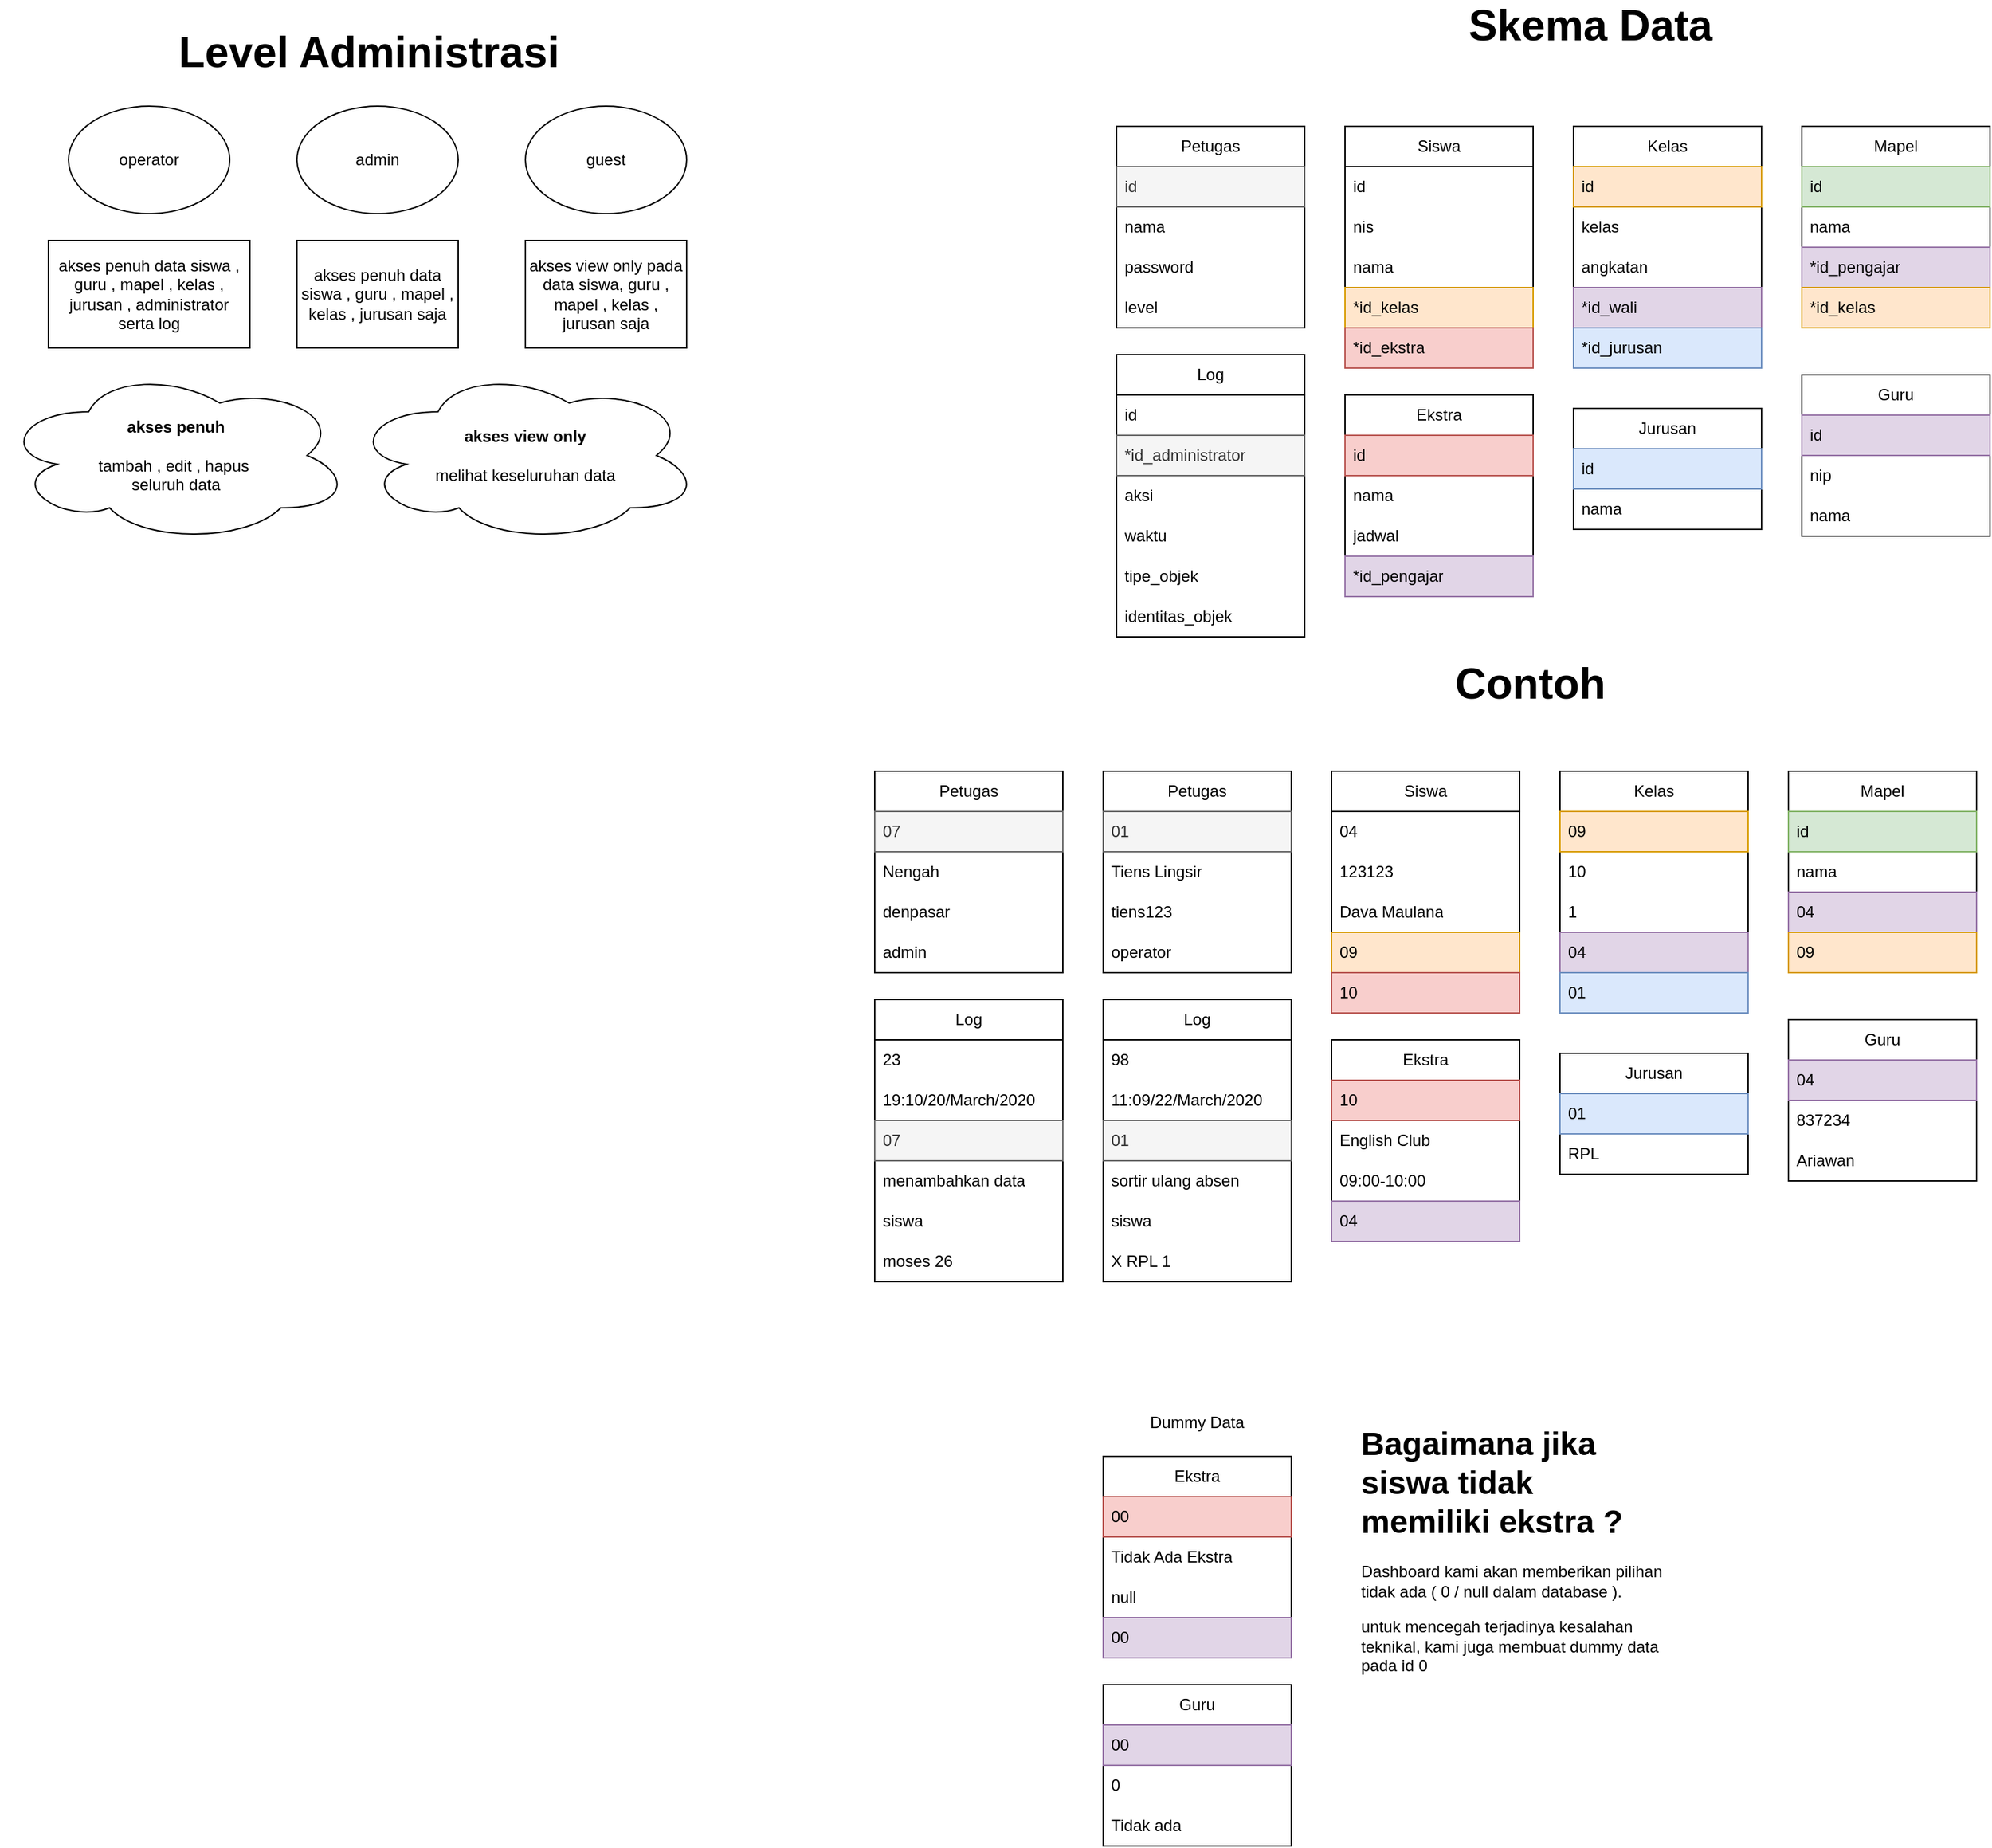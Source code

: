 <mxfile>
    <diagram id="wuUynrhXMGfQqU2JBYBd" name="Page-1">
        <mxGraphModel dx="1525" dy="463" grid="1" gridSize="10" guides="1" tooltips="1" connect="1" arrows="1" fold="1" page="1" pageScale="1" pageWidth="850" pageHeight="1100" math="0" shadow="0">
            <root>
                <mxCell id="0"/>
                <mxCell id="1" parent="0"/>
                <mxCell id="2" value="Siswa" style="swimlane;fontStyle=0;childLayout=stackLayout;horizontal=1;startSize=30;horizontalStack=0;resizeParent=1;resizeParentMax=0;resizeLast=0;collapsible=1;marginBottom=0;whiteSpace=wrap;html=1;" parent="1" vertex="1">
                    <mxGeometry x="300" y="150" width="140" height="180" as="geometry">
                        <mxRectangle x="280" y="180" width="70" height="30" as="alternateBounds"/>
                    </mxGeometry>
                </mxCell>
                <mxCell id="3" value="id" style="text;strokeColor=none;fillColor=none;align=left;verticalAlign=middle;spacingLeft=4;spacingRight=4;overflow=hidden;points=[[0,0.5],[1,0.5]];portConstraint=eastwest;rotatable=0;whiteSpace=wrap;html=1;" parent="2" vertex="1">
                    <mxGeometry y="30" width="140" height="30" as="geometry"/>
                </mxCell>
                <mxCell id="28" value="nis" style="text;strokeColor=none;fillColor=none;align=left;verticalAlign=middle;spacingLeft=4;spacingRight=4;overflow=hidden;points=[[0,0.5],[1,0.5]];portConstraint=eastwest;rotatable=0;whiteSpace=wrap;html=1;" parent="2" vertex="1">
                    <mxGeometry y="60" width="140" height="30" as="geometry"/>
                </mxCell>
                <mxCell id="4" value="nama" style="text;strokeColor=none;fillColor=none;align=left;verticalAlign=middle;spacingLeft=4;spacingRight=4;overflow=hidden;points=[[0,0.5],[1,0.5]];portConstraint=eastwest;rotatable=0;whiteSpace=wrap;html=1;" parent="2" vertex="1">
                    <mxGeometry y="90" width="140" height="30" as="geometry"/>
                </mxCell>
                <mxCell id="7" value="*id_kelas" style="text;strokeColor=#d79b00;fillColor=#ffe6cc;align=left;verticalAlign=middle;spacingLeft=4;spacingRight=4;overflow=hidden;points=[[0,0.5],[1,0.5]];portConstraint=eastwest;rotatable=0;whiteSpace=wrap;html=1;" parent="2" vertex="1">
                    <mxGeometry y="120" width="140" height="30" as="geometry"/>
                </mxCell>
                <mxCell id="112" value="*id_ekstra" style="text;strokeColor=#b85450;fillColor=#f8cecc;align=left;verticalAlign=middle;spacingLeft=4;spacingRight=4;overflow=hidden;points=[[0,0.5],[1,0.5]];portConstraint=eastwest;rotatable=0;whiteSpace=wrap;html=1;" parent="2" vertex="1">
                    <mxGeometry y="150" width="140" height="30" as="geometry"/>
                </mxCell>
                <mxCell id="10" value="Guru" style="swimlane;fontStyle=0;childLayout=stackLayout;horizontal=1;startSize=30;horizontalStack=0;resizeParent=1;resizeParentMax=0;resizeLast=0;collapsible=1;marginBottom=0;whiteSpace=wrap;html=1;" parent="1" vertex="1">
                    <mxGeometry x="640" y="335" width="140" height="120" as="geometry">
                        <mxRectangle x="280" y="180" width="70" height="30" as="alternateBounds"/>
                    </mxGeometry>
                </mxCell>
                <mxCell id="11" value="id" style="text;align=left;verticalAlign=middle;spacingLeft=4;spacingRight=4;overflow=hidden;points=[[0,0.5],[1,0.5]];portConstraint=eastwest;rotatable=0;whiteSpace=wrap;html=1;fillColor=#e1d5e7;strokeColor=#9673a6;" parent="10" vertex="1">
                    <mxGeometry y="30" width="140" height="30" as="geometry"/>
                </mxCell>
                <mxCell id="29" value="nip" style="text;strokeColor=none;fillColor=none;align=left;verticalAlign=middle;spacingLeft=4;spacingRight=4;overflow=hidden;points=[[0,0.5],[1,0.5]];portConstraint=eastwest;rotatable=0;whiteSpace=wrap;html=1;" parent="10" vertex="1">
                    <mxGeometry y="60" width="140" height="30" as="geometry"/>
                </mxCell>
                <mxCell id="12" value="nama" style="text;strokeColor=none;fillColor=none;align=left;verticalAlign=middle;spacingLeft=4;spacingRight=4;overflow=hidden;points=[[0,0.5],[1,0.5]];portConstraint=eastwest;rotatable=0;whiteSpace=wrap;html=1;" parent="10" vertex="1">
                    <mxGeometry y="90" width="140" height="30" as="geometry"/>
                </mxCell>
                <mxCell id="16" value="Jurusan" style="swimlane;fontStyle=0;childLayout=stackLayout;horizontal=1;startSize=30;horizontalStack=0;resizeParent=1;resizeParentMax=0;resizeLast=0;collapsible=1;marginBottom=0;whiteSpace=wrap;html=1;" parent="1" vertex="1">
                    <mxGeometry x="470" y="360" width="140" height="90" as="geometry">
                        <mxRectangle x="280" y="180" width="70" height="30" as="alternateBounds"/>
                    </mxGeometry>
                </mxCell>
                <mxCell id="17" value="id" style="text;strokeColor=#6c8ebf;fillColor=#dae8fc;align=left;verticalAlign=middle;spacingLeft=4;spacingRight=4;overflow=hidden;points=[[0,0.5],[1,0.5]];portConstraint=eastwest;rotatable=0;whiteSpace=wrap;html=1;" parent="16" vertex="1">
                    <mxGeometry y="30" width="140" height="30" as="geometry"/>
                </mxCell>
                <mxCell id="18" value="nama" style="text;strokeColor=none;fillColor=none;align=left;verticalAlign=middle;spacingLeft=4;spacingRight=4;overflow=hidden;points=[[0,0.5],[1,0.5]];portConstraint=eastwest;rotatable=0;whiteSpace=wrap;html=1;" parent="16" vertex="1">
                    <mxGeometry y="60" width="140" height="30" as="geometry"/>
                </mxCell>
                <mxCell id="22" value="Mapel" style="swimlane;fontStyle=0;childLayout=stackLayout;horizontal=1;startSize=30;horizontalStack=0;resizeParent=1;resizeParentMax=0;resizeLast=0;collapsible=1;marginBottom=0;whiteSpace=wrap;html=1;" parent="1" vertex="1">
                    <mxGeometry x="640" y="150" width="140" height="150" as="geometry">
                        <mxRectangle x="280" y="180" width="70" height="30" as="alternateBounds"/>
                    </mxGeometry>
                </mxCell>
                <mxCell id="23" value="id" style="text;strokeColor=#82b366;fillColor=#d5e8d4;align=left;verticalAlign=middle;spacingLeft=4;spacingRight=4;overflow=hidden;points=[[0,0.5],[1,0.5]];portConstraint=eastwest;rotatable=0;whiteSpace=wrap;html=1;" parent="22" vertex="1">
                    <mxGeometry y="30" width="140" height="30" as="geometry"/>
                </mxCell>
                <mxCell id="24" value="nama" style="text;strokeColor=none;fillColor=none;align=left;verticalAlign=middle;spacingLeft=4;spacingRight=4;overflow=hidden;points=[[0,0.5],[1,0.5]];portConstraint=eastwest;rotatable=0;whiteSpace=wrap;html=1;" parent="22" vertex="1">
                    <mxGeometry y="60" width="140" height="30" as="geometry"/>
                </mxCell>
                <mxCell id="105" value="*id_pengajar" style="text;strokeColor=#9673a6;fillColor=#e1d5e7;align=left;verticalAlign=middle;spacingLeft=4;spacingRight=4;overflow=hidden;points=[[0,0.5],[1,0.5]];portConstraint=eastwest;rotatable=0;whiteSpace=wrap;html=1;" parent="22" vertex="1">
                    <mxGeometry y="90" width="140" height="30" as="geometry"/>
                </mxCell>
                <mxCell id="103" value="*id_kelas" style="text;strokeColor=#d79b00;fillColor=#ffe6cc;align=left;verticalAlign=middle;spacingLeft=4;spacingRight=4;overflow=hidden;points=[[0,0.5],[1,0.5]];portConstraint=eastwest;rotatable=0;whiteSpace=wrap;html=1;" parent="22" vertex="1">
                    <mxGeometry y="120" width="140" height="30" as="geometry"/>
                </mxCell>
                <mxCell id="48" value="Kelas" style="swimlane;fontStyle=0;childLayout=stackLayout;horizontal=1;startSize=30;horizontalStack=0;resizeParent=1;resizeParentMax=0;resizeLast=0;collapsible=1;marginBottom=0;whiteSpace=wrap;html=1;" parent="1" vertex="1">
                    <mxGeometry x="470" y="150" width="140" height="180" as="geometry">
                        <mxRectangle x="280" y="180" width="70" height="30" as="alternateBounds"/>
                    </mxGeometry>
                </mxCell>
                <mxCell id="49" value="id" style="text;strokeColor=#d79b00;fillColor=#ffe6cc;align=left;verticalAlign=middle;spacingLeft=4;spacingRight=4;overflow=hidden;points=[[0,0.5],[1,0.5]];portConstraint=eastwest;rotatable=0;whiteSpace=wrap;html=1;" parent="48" vertex="1">
                    <mxGeometry y="30" width="140" height="30" as="geometry"/>
                </mxCell>
                <mxCell id="56" value="kelas" style="text;strokeColor=none;fillColor=none;align=left;verticalAlign=middle;spacingLeft=4;spacingRight=4;overflow=hidden;points=[[0,0.5],[1,0.5]];portConstraint=eastwest;rotatable=0;whiteSpace=wrap;html=1;" parent="48" vertex="1">
                    <mxGeometry y="60" width="140" height="30" as="geometry"/>
                </mxCell>
                <mxCell id="52" value="angkatan" style="text;strokeColor=none;fillColor=none;align=left;verticalAlign=middle;spacingLeft=4;spacingRight=4;overflow=hidden;points=[[0,0.5],[1,0.5]];portConstraint=eastwest;rotatable=0;whiteSpace=wrap;html=1;" parent="48" vertex="1">
                    <mxGeometry y="90" width="140" height="30" as="geometry"/>
                </mxCell>
                <mxCell id="50" value="*id_wali" style="text;strokeColor=#9673a6;fillColor=#e1d5e7;align=left;verticalAlign=middle;spacingLeft=4;spacingRight=4;overflow=hidden;points=[[0,0.5],[1,0.5]];portConstraint=eastwest;rotatable=0;whiteSpace=wrap;html=1;" parent="48" vertex="1">
                    <mxGeometry y="120" width="140" height="30" as="geometry"/>
                </mxCell>
                <mxCell id="58" value="*id_jurusan" style="text;strokeColor=#6c8ebf;fillColor=#dae8fc;align=left;verticalAlign=middle;spacingLeft=4;spacingRight=4;overflow=hidden;points=[[0,0.5],[1,0.5]];portConstraint=eastwest;rotatable=0;whiteSpace=wrap;html=1;" parent="48" vertex="1">
                    <mxGeometry y="150" width="140" height="30" as="geometry"/>
                </mxCell>
                <mxCell id="59" value="Petugas" style="swimlane;fontStyle=0;childLayout=stackLayout;horizontal=1;startSize=30;horizontalStack=0;resizeParent=1;resizeParentMax=0;resizeLast=0;collapsible=1;marginBottom=0;whiteSpace=wrap;html=1;" parent="1" vertex="1">
                    <mxGeometry x="130" y="150" width="140" height="150" as="geometry">
                        <mxRectangle x="280" y="180" width="70" height="30" as="alternateBounds"/>
                    </mxGeometry>
                </mxCell>
                <mxCell id="60" value="id" style="text;strokeColor=#666666;fillColor=#f5f5f5;align=left;verticalAlign=middle;spacingLeft=4;spacingRight=4;overflow=hidden;points=[[0,0.5],[1,0.5]];portConstraint=eastwest;rotatable=0;whiteSpace=wrap;html=1;fontColor=#333333;" parent="59" vertex="1">
                    <mxGeometry y="30" width="140" height="30" as="geometry"/>
                </mxCell>
                <mxCell id="61" value="nama" style="text;strokeColor=none;fillColor=none;align=left;verticalAlign=middle;spacingLeft=4;spacingRight=4;overflow=hidden;points=[[0,0.5],[1,0.5]];portConstraint=eastwest;rotatable=0;whiteSpace=wrap;html=1;" parent="59" vertex="1">
                    <mxGeometry y="60" width="140" height="30" as="geometry"/>
                </mxCell>
                <mxCell id="62" value="password" style="text;strokeColor=none;fillColor=none;align=left;verticalAlign=middle;spacingLeft=4;spacingRight=4;overflow=hidden;points=[[0,0.5],[1,0.5]];portConstraint=eastwest;rotatable=0;whiteSpace=wrap;html=1;" parent="59" vertex="1">
                    <mxGeometry y="90" width="140" height="30" as="geometry"/>
                </mxCell>
                <mxCell id="63" value="level" style="text;strokeColor=none;fillColor=none;align=left;verticalAlign=middle;spacingLeft=4;spacingRight=4;overflow=hidden;points=[[0,0.5],[1,0.5]];portConstraint=eastwest;rotatable=0;whiteSpace=wrap;html=1;" parent="59" vertex="1">
                    <mxGeometry y="120" width="140" height="30" as="geometry"/>
                </mxCell>
                <mxCell id="72" value="&lt;span style=&quot;color: rgb(0, 0, 0);&quot;&gt;akses penuh data siswa , guru , mapel , kelas , jurusan saja&lt;/span&gt;" style="rounded=0;whiteSpace=wrap;html=1;" parent="1" vertex="1">
                    <mxGeometry x="-480" y="235" width="120" height="80" as="geometry"/>
                </mxCell>
                <mxCell id="73" value="akses penuh data siswa , guru , mapel , kelas , jurusan , administrator serta log" style="rounded=0;whiteSpace=wrap;html=1;" parent="1" vertex="1">
                    <mxGeometry x="-665" y="235" width="150" height="80" as="geometry"/>
                </mxCell>
                <mxCell id="75" value="&lt;span style=&quot;color: rgb(0, 0, 0);&quot;&gt;operator&lt;/span&gt;" style="ellipse;whiteSpace=wrap;html=1;" parent="1" vertex="1">
                    <mxGeometry x="-650" y="135" width="120" height="80" as="geometry"/>
                </mxCell>
                <mxCell id="77" value="Log" style="swimlane;fontStyle=0;childLayout=stackLayout;horizontal=1;startSize=30;horizontalStack=0;resizeParent=1;resizeParentMax=0;resizeLast=0;collapsible=1;marginBottom=0;whiteSpace=wrap;html=1;" parent="1" vertex="1">
                    <mxGeometry x="130" y="320" width="140" height="210" as="geometry">
                        <mxRectangle x="280" y="180" width="70" height="30" as="alternateBounds"/>
                    </mxGeometry>
                </mxCell>
                <mxCell id="78" value="id" style="text;strokeColor=none;fillColor=none;align=left;verticalAlign=middle;spacingLeft=4;spacingRight=4;overflow=hidden;points=[[0,0.5],[1,0.5]];portConstraint=eastwest;rotatable=0;whiteSpace=wrap;html=1;" parent="77" vertex="1">
                    <mxGeometry y="30" width="140" height="30" as="geometry"/>
                </mxCell>
                <mxCell id="79" value="*id_administrator" style="text;strokeColor=#666666;fillColor=#f5f5f5;align=left;verticalAlign=middle;spacingLeft=4;spacingRight=4;overflow=hidden;points=[[0,0.5],[1,0.5]];portConstraint=eastwest;rotatable=0;whiteSpace=wrap;html=1;fontColor=#333333;" parent="77" vertex="1">
                    <mxGeometry y="60" width="140" height="30" as="geometry"/>
                </mxCell>
                <mxCell id="80" value="aksi" style="text;strokeColor=none;fillColor=none;align=left;verticalAlign=middle;spacingLeft=4;spacingRight=4;overflow=hidden;points=[[0,0.5],[1,0.5]];portConstraint=eastwest;rotatable=0;whiteSpace=wrap;html=1;" parent="77" vertex="1">
                    <mxGeometry y="90" width="140" height="30" as="geometry"/>
                </mxCell>
                <mxCell id="172" value="waktu" style="text;strokeColor=none;fillColor=none;align=left;verticalAlign=middle;spacingLeft=4;spacingRight=4;overflow=hidden;points=[[0,0.5],[1,0.5]];portConstraint=eastwest;rotatable=0;whiteSpace=wrap;html=1;" parent="77" vertex="1">
                    <mxGeometry y="120" width="140" height="30" as="geometry"/>
                </mxCell>
                <mxCell id="81" value="tipe_objek" style="text;strokeColor=none;fillColor=none;align=left;verticalAlign=middle;spacingLeft=4;spacingRight=4;overflow=hidden;points=[[0,0.5],[1,0.5]];portConstraint=eastwest;rotatable=0;whiteSpace=wrap;html=1;" parent="77" vertex="1">
                    <mxGeometry y="150" width="140" height="30" as="geometry"/>
                </mxCell>
                <mxCell id="115" value="identitas_objek" style="text;strokeColor=none;fillColor=none;align=left;verticalAlign=middle;spacingLeft=4;spacingRight=4;overflow=hidden;points=[[0,0.5],[1,0.5]];portConstraint=eastwest;rotatable=0;whiteSpace=wrap;html=1;" parent="77" vertex="1">
                    <mxGeometry y="180" width="140" height="30" as="geometry"/>
                </mxCell>
                <mxCell id="84" value="admin" style="ellipse;whiteSpace=wrap;html=1;" parent="1" vertex="1">
                    <mxGeometry x="-480" y="135" width="120" height="80" as="geometry"/>
                </mxCell>
                <mxCell id="85" value="guest" style="ellipse;whiteSpace=wrap;html=1;" parent="1" vertex="1">
                    <mxGeometry x="-310" y="135" width="120" height="80" as="geometry"/>
                </mxCell>
                <mxCell id="88" value="akses view only pada data siswa, guru , mapel , kelas , jurusan saja" style="rounded=0;whiteSpace=wrap;html=1;" parent="1" vertex="1">
                    <mxGeometry x="-310" y="235" width="120" height="80" as="geometry"/>
                </mxCell>
                <mxCell id="96" value="&lt;b&gt;akses penuh&lt;/b&gt;&lt;div&gt;&lt;br&gt;&lt;/div&gt;&lt;div&gt;tambah , edit , hapus&amp;nbsp;&lt;/div&gt;&lt;div&gt;seluruh data&lt;/div&gt;" style="ellipse;shape=cloud;whiteSpace=wrap;html=1;" parent="1" vertex="1">
                    <mxGeometry x="-700" y="330" width="260" height="130" as="geometry"/>
                </mxCell>
                <mxCell id="97" value="&lt;b&gt;akses view only&lt;/b&gt;&lt;div&gt;&lt;br&gt;&lt;/div&gt;&lt;div&gt;melihat keseluruhan data&lt;/div&gt;" style="ellipse;shape=cloud;whiteSpace=wrap;html=1;" parent="1" vertex="1">
                    <mxGeometry x="-440" y="330" width="260" height="130" as="geometry"/>
                </mxCell>
                <mxCell id="98" value="Level Administrasi" style="text;html=1;align=left;verticalAlign=middle;whiteSpace=wrap;rounded=0;fontStyle=1;fontSize=32;" parent="1" vertex="1">
                    <mxGeometry x="-570" y="80" width="300" height="30" as="geometry"/>
                </mxCell>
                <mxCell id="100" value="Skema Data" style="text;html=1;align=left;verticalAlign=middle;whiteSpace=wrap;rounded=0;fontStyle=1;fontSize=32;" parent="1" vertex="1">
                    <mxGeometry x="390" y="60" width="300" height="30" as="geometry"/>
                </mxCell>
                <mxCell id="106" value="Ekstra" style="swimlane;fontStyle=0;childLayout=stackLayout;horizontal=1;startSize=30;horizontalStack=0;resizeParent=1;resizeParentMax=0;resizeLast=0;collapsible=1;marginBottom=0;whiteSpace=wrap;html=1;" parent="1" vertex="1">
                    <mxGeometry x="300" y="350" width="140" height="150" as="geometry">
                        <mxRectangle x="280" y="180" width="70" height="30" as="alternateBounds"/>
                    </mxGeometry>
                </mxCell>
                <mxCell id="107" value="id" style="text;strokeColor=#b85450;fillColor=#f8cecc;align=left;verticalAlign=middle;spacingLeft=4;spacingRight=4;overflow=hidden;points=[[0,0.5],[1,0.5]];portConstraint=eastwest;rotatable=0;whiteSpace=wrap;html=1;" parent="106" vertex="1">
                    <mxGeometry y="30" width="140" height="30" as="geometry"/>
                </mxCell>
                <mxCell id="108" value="nama" style="text;strokeColor=none;fillColor=none;align=left;verticalAlign=middle;spacingLeft=4;spacingRight=4;overflow=hidden;points=[[0,0.5],[1,0.5]];portConstraint=eastwest;rotatable=0;whiteSpace=wrap;html=1;" parent="106" vertex="1">
                    <mxGeometry y="60" width="140" height="30" as="geometry"/>
                </mxCell>
                <mxCell id="111" value="jadwal" style="text;strokeColor=none;fillColor=none;align=left;verticalAlign=middle;spacingLeft=4;spacingRight=4;overflow=hidden;points=[[0,0.5],[1,0.5]];portConstraint=eastwest;rotatable=0;whiteSpace=wrap;html=1;" parent="106" vertex="1">
                    <mxGeometry y="90" width="140" height="30" as="geometry"/>
                </mxCell>
                <mxCell id="109" value="*id_pengajar" style="text;strokeColor=#9673a6;fillColor=#e1d5e7;align=left;verticalAlign=middle;spacingLeft=4;spacingRight=4;overflow=hidden;points=[[0,0.5],[1,0.5]];portConstraint=eastwest;rotatable=0;whiteSpace=wrap;html=1;" parent="106" vertex="1">
                    <mxGeometry y="120" width="140" height="30" as="geometry"/>
                </mxCell>
                <mxCell id="116" value="Siswa" style="swimlane;fontStyle=0;childLayout=stackLayout;horizontal=1;startSize=30;horizontalStack=0;resizeParent=1;resizeParentMax=0;resizeLast=0;collapsible=1;marginBottom=0;whiteSpace=wrap;html=1;" parent="1" vertex="1">
                    <mxGeometry x="290" y="630" width="140" height="180" as="geometry">
                        <mxRectangle x="280" y="180" width="70" height="30" as="alternateBounds"/>
                    </mxGeometry>
                </mxCell>
                <mxCell id="117" value="04" style="text;strokeColor=none;fillColor=none;align=left;verticalAlign=middle;spacingLeft=4;spacingRight=4;overflow=hidden;points=[[0,0.5],[1,0.5]];portConstraint=eastwest;rotatable=0;whiteSpace=wrap;html=1;" parent="116" vertex="1">
                    <mxGeometry y="30" width="140" height="30" as="geometry"/>
                </mxCell>
                <mxCell id="118" value="123123" style="text;strokeColor=none;fillColor=none;align=left;verticalAlign=middle;spacingLeft=4;spacingRight=4;overflow=hidden;points=[[0,0.5],[1,0.5]];portConstraint=eastwest;rotatable=0;whiteSpace=wrap;html=1;" parent="116" vertex="1">
                    <mxGeometry y="60" width="140" height="30" as="geometry"/>
                </mxCell>
                <mxCell id="119" value="Dava Maulana" style="text;strokeColor=none;fillColor=none;align=left;verticalAlign=middle;spacingLeft=4;spacingRight=4;overflow=hidden;points=[[0,0.5],[1,0.5]];portConstraint=eastwest;rotatable=0;whiteSpace=wrap;html=1;" parent="116" vertex="1">
                    <mxGeometry y="90" width="140" height="30" as="geometry"/>
                </mxCell>
                <mxCell id="120" value="09" style="text;strokeColor=#d79b00;fillColor=#ffe6cc;align=left;verticalAlign=middle;spacingLeft=4;spacingRight=4;overflow=hidden;points=[[0,0.5],[1,0.5]];portConstraint=eastwest;rotatable=0;whiteSpace=wrap;html=1;" parent="116" vertex="1">
                    <mxGeometry y="120" width="140" height="30" as="geometry"/>
                </mxCell>
                <mxCell id="121" value="10" style="text;strokeColor=#b85450;fillColor=#f8cecc;align=left;verticalAlign=middle;spacingLeft=4;spacingRight=4;overflow=hidden;points=[[0,0.5],[1,0.5]];portConstraint=eastwest;rotatable=0;whiteSpace=wrap;html=1;" parent="116" vertex="1">
                    <mxGeometry y="150" width="140" height="30" as="geometry"/>
                </mxCell>
                <mxCell id="122" value="Guru" style="swimlane;fontStyle=0;childLayout=stackLayout;horizontal=1;startSize=30;horizontalStack=0;resizeParent=1;resizeParentMax=0;resizeLast=0;collapsible=1;marginBottom=0;whiteSpace=wrap;html=1;" parent="1" vertex="1">
                    <mxGeometry x="630" y="815" width="140" height="120" as="geometry">
                        <mxRectangle x="280" y="180" width="70" height="30" as="alternateBounds"/>
                    </mxGeometry>
                </mxCell>
                <mxCell id="123" value="04" style="text;align=left;verticalAlign=middle;spacingLeft=4;spacingRight=4;overflow=hidden;points=[[0,0.5],[1,0.5]];portConstraint=eastwest;rotatable=0;whiteSpace=wrap;html=1;fillColor=#e1d5e7;strokeColor=#9673a6;" parent="122" vertex="1">
                    <mxGeometry y="30" width="140" height="30" as="geometry"/>
                </mxCell>
                <mxCell id="124" value="837234" style="text;strokeColor=none;fillColor=none;align=left;verticalAlign=middle;spacingLeft=4;spacingRight=4;overflow=hidden;points=[[0,0.5],[1,0.5]];portConstraint=eastwest;rotatable=0;whiteSpace=wrap;html=1;" parent="122" vertex="1">
                    <mxGeometry y="60" width="140" height="30" as="geometry"/>
                </mxCell>
                <mxCell id="125" value="Ariawan" style="text;strokeColor=none;fillColor=none;align=left;verticalAlign=middle;spacingLeft=4;spacingRight=4;overflow=hidden;points=[[0,0.5],[1,0.5]];portConstraint=eastwest;rotatable=0;whiteSpace=wrap;html=1;" parent="122" vertex="1">
                    <mxGeometry y="90" width="140" height="30" as="geometry"/>
                </mxCell>
                <mxCell id="126" value="Jurusan" style="swimlane;fontStyle=0;childLayout=stackLayout;horizontal=1;startSize=30;horizontalStack=0;resizeParent=1;resizeParentMax=0;resizeLast=0;collapsible=1;marginBottom=0;whiteSpace=wrap;html=1;" parent="1" vertex="1">
                    <mxGeometry x="460" y="840" width="140" height="90" as="geometry">
                        <mxRectangle x="280" y="180" width="70" height="30" as="alternateBounds"/>
                    </mxGeometry>
                </mxCell>
                <mxCell id="127" value="01" style="text;strokeColor=#6c8ebf;fillColor=#dae8fc;align=left;verticalAlign=middle;spacingLeft=4;spacingRight=4;overflow=hidden;points=[[0,0.5],[1,0.5]];portConstraint=eastwest;rotatable=0;whiteSpace=wrap;html=1;" parent="126" vertex="1">
                    <mxGeometry y="30" width="140" height="30" as="geometry"/>
                </mxCell>
                <mxCell id="128" value="RPL" style="text;strokeColor=none;fillColor=none;align=left;verticalAlign=middle;spacingLeft=4;spacingRight=4;overflow=hidden;points=[[0,0.5],[1,0.5]];portConstraint=eastwest;rotatable=0;whiteSpace=wrap;html=1;" parent="126" vertex="1">
                    <mxGeometry y="60" width="140" height="30" as="geometry"/>
                </mxCell>
                <mxCell id="129" value="Mapel" style="swimlane;fontStyle=0;childLayout=stackLayout;horizontal=1;startSize=30;horizontalStack=0;resizeParent=1;resizeParentMax=0;resizeLast=0;collapsible=1;marginBottom=0;whiteSpace=wrap;html=1;" parent="1" vertex="1">
                    <mxGeometry x="630" y="630" width="140" height="150" as="geometry">
                        <mxRectangle x="280" y="180" width="70" height="30" as="alternateBounds"/>
                    </mxGeometry>
                </mxCell>
                <mxCell id="130" value="id" style="text;strokeColor=#82b366;fillColor=#d5e8d4;align=left;verticalAlign=middle;spacingLeft=4;spacingRight=4;overflow=hidden;points=[[0,0.5],[1,0.5]];portConstraint=eastwest;rotatable=0;whiteSpace=wrap;html=1;" parent="129" vertex="1">
                    <mxGeometry y="30" width="140" height="30" as="geometry"/>
                </mxCell>
                <mxCell id="131" value="nama" style="text;strokeColor=none;fillColor=none;align=left;verticalAlign=middle;spacingLeft=4;spacingRight=4;overflow=hidden;points=[[0,0.5],[1,0.5]];portConstraint=eastwest;rotatable=0;whiteSpace=wrap;html=1;" parent="129" vertex="1">
                    <mxGeometry y="60" width="140" height="30" as="geometry"/>
                </mxCell>
                <mxCell id="132" value="04" style="text;strokeColor=#9673a6;fillColor=#e1d5e7;align=left;verticalAlign=middle;spacingLeft=4;spacingRight=4;overflow=hidden;points=[[0,0.5],[1,0.5]];portConstraint=eastwest;rotatable=0;whiteSpace=wrap;html=1;" parent="129" vertex="1">
                    <mxGeometry y="90" width="140" height="30" as="geometry"/>
                </mxCell>
                <mxCell id="133" value="09" style="text;strokeColor=#d79b00;fillColor=#ffe6cc;align=left;verticalAlign=middle;spacingLeft=4;spacingRight=4;overflow=hidden;points=[[0,0.5],[1,0.5]];portConstraint=eastwest;rotatable=0;whiteSpace=wrap;html=1;" parent="129" vertex="1">
                    <mxGeometry y="120" width="140" height="30" as="geometry"/>
                </mxCell>
                <mxCell id="134" value="Kelas" style="swimlane;fontStyle=0;childLayout=stackLayout;horizontal=1;startSize=30;horizontalStack=0;resizeParent=1;resizeParentMax=0;resizeLast=0;collapsible=1;marginBottom=0;whiteSpace=wrap;html=1;" parent="1" vertex="1">
                    <mxGeometry x="460" y="630" width="140" height="180" as="geometry">
                        <mxRectangle x="280" y="180" width="70" height="30" as="alternateBounds"/>
                    </mxGeometry>
                </mxCell>
                <mxCell id="135" value="09" style="text;strokeColor=#d79b00;fillColor=#ffe6cc;align=left;verticalAlign=middle;spacingLeft=4;spacingRight=4;overflow=hidden;points=[[0,0.5],[1,0.5]];portConstraint=eastwest;rotatable=0;whiteSpace=wrap;html=1;" parent="134" vertex="1">
                    <mxGeometry y="30" width="140" height="30" as="geometry"/>
                </mxCell>
                <mxCell id="136" value="10" style="text;strokeColor=none;fillColor=none;align=left;verticalAlign=middle;spacingLeft=4;spacingRight=4;overflow=hidden;points=[[0,0.5],[1,0.5]];portConstraint=eastwest;rotatable=0;whiteSpace=wrap;html=1;" parent="134" vertex="1">
                    <mxGeometry y="60" width="140" height="30" as="geometry"/>
                </mxCell>
                <mxCell id="137" value="1" style="text;strokeColor=none;fillColor=none;align=left;verticalAlign=middle;spacingLeft=4;spacingRight=4;overflow=hidden;points=[[0,0.5],[1,0.5]];portConstraint=eastwest;rotatable=0;whiteSpace=wrap;html=1;" parent="134" vertex="1">
                    <mxGeometry y="90" width="140" height="30" as="geometry"/>
                </mxCell>
                <mxCell id="138" value="04" style="text;strokeColor=#9673a6;fillColor=#e1d5e7;align=left;verticalAlign=middle;spacingLeft=4;spacingRight=4;overflow=hidden;points=[[0,0.5],[1,0.5]];portConstraint=eastwest;rotatable=0;whiteSpace=wrap;html=1;" parent="134" vertex="1">
                    <mxGeometry y="120" width="140" height="30" as="geometry"/>
                </mxCell>
                <mxCell id="139" value="01" style="text;strokeColor=#6c8ebf;fillColor=#dae8fc;align=left;verticalAlign=middle;spacingLeft=4;spacingRight=4;overflow=hidden;points=[[0,0.5],[1,0.5]];portConstraint=eastwest;rotatable=0;whiteSpace=wrap;html=1;" parent="134" vertex="1">
                    <mxGeometry y="150" width="140" height="30" as="geometry"/>
                </mxCell>
                <mxCell id="140" value="Petugas" style="swimlane;fontStyle=0;childLayout=stackLayout;horizontal=1;startSize=30;horizontalStack=0;resizeParent=1;resizeParentMax=0;resizeLast=0;collapsible=1;marginBottom=0;whiteSpace=wrap;html=1;" parent="1" vertex="1">
                    <mxGeometry x="120" y="630" width="140" height="150" as="geometry">
                        <mxRectangle x="280" y="180" width="70" height="30" as="alternateBounds"/>
                    </mxGeometry>
                </mxCell>
                <mxCell id="141" value="01" style="text;strokeColor=#666666;fillColor=#f5f5f5;align=left;verticalAlign=middle;spacingLeft=4;spacingRight=4;overflow=hidden;points=[[0,0.5],[1,0.5]];portConstraint=eastwest;rotatable=0;whiteSpace=wrap;html=1;fontColor=#333333;" parent="140" vertex="1">
                    <mxGeometry y="30" width="140" height="30" as="geometry"/>
                </mxCell>
                <mxCell id="142" value="Tiens Lingsir" style="text;strokeColor=none;fillColor=none;align=left;verticalAlign=middle;spacingLeft=4;spacingRight=4;overflow=hidden;points=[[0,0.5],[1,0.5]];portConstraint=eastwest;rotatable=0;whiteSpace=wrap;html=1;" parent="140" vertex="1">
                    <mxGeometry y="60" width="140" height="30" as="geometry"/>
                </mxCell>
                <mxCell id="143" value="tiens123" style="text;strokeColor=none;fillColor=none;align=left;verticalAlign=middle;spacingLeft=4;spacingRight=4;overflow=hidden;points=[[0,0.5],[1,0.5]];portConstraint=eastwest;rotatable=0;whiteSpace=wrap;html=1;" parent="140" vertex="1">
                    <mxGeometry y="90" width="140" height="30" as="geometry"/>
                </mxCell>
                <mxCell id="144" value="operator" style="text;strokeColor=none;fillColor=none;align=left;verticalAlign=middle;spacingLeft=4;spacingRight=4;overflow=hidden;points=[[0,0.5],[1,0.5]];portConstraint=eastwest;rotatable=0;whiteSpace=wrap;html=1;" parent="140" vertex="1">
                    <mxGeometry y="120" width="140" height="30" as="geometry"/>
                </mxCell>
                <mxCell id="145" value="Log" style="swimlane;fontStyle=0;childLayout=stackLayout;horizontal=1;startSize=30;horizontalStack=0;resizeParent=1;resizeParentMax=0;resizeLast=0;collapsible=1;marginBottom=0;whiteSpace=wrap;html=1;" parent="1" vertex="1">
                    <mxGeometry x="-50" y="800" width="140" height="210" as="geometry">
                        <mxRectangle x="280" y="180" width="70" height="30" as="alternateBounds"/>
                    </mxGeometry>
                </mxCell>
                <mxCell id="146" value="23" style="text;strokeColor=none;fillColor=none;align=left;verticalAlign=middle;spacingLeft=4;spacingRight=4;overflow=hidden;points=[[0,0.5],[1,0.5]];portConstraint=eastwest;rotatable=0;whiteSpace=wrap;html=1;" parent="145" vertex="1">
                    <mxGeometry y="30" width="140" height="30" as="geometry"/>
                </mxCell>
                <mxCell id="171" value="19:10/20/March/2020" style="text;strokeColor=none;fillColor=none;align=left;verticalAlign=middle;spacingLeft=4;spacingRight=4;overflow=hidden;points=[[0,0.5],[1,0.5]];portConstraint=eastwest;rotatable=0;whiteSpace=wrap;html=1;" parent="145" vertex="1">
                    <mxGeometry y="60" width="140" height="30" as="geometry"/>
                </mxCell>
                <mxCell id="147" value="07" style="text;strokeColor=#666666;fillColor=#f5f5f5;align=left;verticalAlign=middle;spacingLeft=4;spacingRight=4;overflow=hidden;points=[[0,0.5],[1,0.5]];portConstraint=eastwest;rotatable=0;whiteSpace=wrap;html=1;fontColor=#333333;" parent="145" vertex="1">
                    <mxGeometry y="90" width="140" height="30" as="geometry"/>
                </mxCell>
                <mxCell id="148" value="menambahkan data" style="text;strokeColor=none;fillColor=none;align=left;verticalAlign=middle;spacingLeft=4;spacingRight=4;overflow=hidden;points=[[0,0.5],[1,0.5]];portConstraint=eastwest;rotatable=0;whiteSpace=wrap;html=1;" parent="145" vertex="1">
                    <mxGeometry y="120" width="140" height="30" as="geometry"/>
                </mxCell>
                <mxCell id="149" value="siswa" style="text;strokeColor=none;fillColor=none;align=left;verticalAlign=middle;spacingLeft=4;spacingRight=4;overflow=hidden;points=[[0,0.5],[1,0.5]];portConstraint=eastwest;rotatable=0;whiteSpace=wrap;html=1;" parent="145" vertex="1">
                    <mxGeometry y="150" width="140" height="30" as="geometry"/>
                </mxCell>
                <mxCell id="150" value="moses 26" style="text;strokeColor=none;fillColor=none;align=left;verticalAlign=middle;spacingLeft=4;spacingRight=4;overflow=hidden;points=[[0,0.5],[1,0.5]];portConstraint=eastwest;rotatable=0;whiteSpace=wrap;html=1;" parent="145" vertex="1">
                    <mxGeometry y="180" width="140" height="30" as="geometry"/>
                </mxCell>
                <mxCell id="151" value="Contoh" style="text;html=1;align=left;verticalAlign=middle;whiteSpace=wrap;rounded=0;fontStyle=1;fontSize=32;" parent="1" vertex="1">
                    <mxGeometry x="380" y="550" width="130" height="30" as="geometry"/>
                </mxCell>
                <mxCell id="152" value="Ekstra" style="swimlane;fontStyle=0;childLayout=stackLayout;horizontal=1;startSize=30;horizontalStack=0;resizeParent=1;resizeParentMax=0;resizeLast=0;collapsible=1;marginBottom=0;whiteSpace=wrap;html=1;" parent="1" vertex="1">
                    <mxGeometry x="290" y="830" width="140" height="150" as="geometry">
                        <mxRectangle x="280" y="180" width="70" height="30" as="alternateBounds"/>
                    </mxGeometry>
                </mxCell>
                <mxCell id="153" value="10" style="text;strokeColor=#b85450;fillColor=#f8cecc;align=left;verticalAlign=middle;spacingLeft=4;spacingRight=4;overflow=hidden;points=[[0,0.5],[1,0.5]];portConstraint=eastwest;rotatable=0;whiteSpace=wrap;html=1;" parent="152" vertex="1">
                    <mxGeometry y="30" width="140" height="30" as="geometry"/>
                </mxCell>
                <mxCell id="154" value="English Club" style="text;strokeColor=none;fillColor=none;align=left;verticalAlign=middle;spacingLeft=4;spacingRight=4;overflow=hidden;points=[[0,0.5],[1,0.5]];portConstraint=eastwest;rotatable=0;whiteSpace=wrap;html=1;" parent="152" vertex="1">
                    <mxGeometry y="60" width="140" height="30" as="geometry"/>
                </mxCell>
                <mxCell id="155" value="09:00-10:00" style="text;strokeColor=none;fillColor=none;align=left;verticalAlign=middle;spacingLeft=4;spacingRight=4;overflow=hidden;points=[[0,0.5],[1,0.5]];portConstraint=eastwest;rotatable=0;whiteSpace=wrap;html=1;" parent="152" vertex="1">
                    <mxGeometry y="90" width="140" height="30" as="geometry"/>
                </mxCell>
                <mxCell id="156" value="04" style="text;strokeColor=#9673a6;fillColor=#e1d5e7;align=left;verticalAlign=middle;spacingLeft=4;spacingRight=4;overflow=hidden;points=[[0,0.5],[1,0.5]];portConstraint=eastwest;rotatable=0;whiteSpace=wrap;html=1;" parent="152" vertex="1">
                    <mxGeometry y="120" width="140" height="30" as="geometry"/>
                </mxCell>
                <mxCell id="157" value="Ekstra" style="swimlane;fontStyle=0;childLayout=stackLayout;horizontal=1;startSize=30;horizontalStack=0;resizeParent=1;resizeParentMax=0;resizeLast=0;collapsible=1;marginBottom=0;whiteSpace=wrap;html=1;" parent="1" vertex="1">
                    <mxGeometry x="120" y="1140" width="140" height="150" as="geometry">
                        <mxRectangle x="280" y="180" width="70" height="30" as="alternateBounds"/>
                    </mxGeometry>
                </mxCell>
                <mxCell id="158" value="00" style="text;strokeColor=#b85450;fillColor=#f8cecc;align=left;verticalAlign=middle;spacingLeft=4;spacingRight=4;overflow=hidden;points=[[0,0.5],[1,0.5]];portConstraint=eastwest;rotatable=0;whiteSpace=wrap;html=1;" parent="157" vertex="1">
                    <mxGeometry y="30" width="140" height="30" as="geometry"/>
                </mxCell>
                <mxCell id="159" value="Tidak Ada Ekstra" style="text;strokeColor=none;fillColor=none;align=left;verticalAlign=middle;spacingLeft=4;spacingRight=4;overflow=hidden;points=[[0,0.5],[1,0.5]];portConstraint=eastwest;rotatable=0;whiteSpace=wrap;html=1;" parent="157" vertex="1">
                    <mxGeometry y="60" width="140" height="30" as="geometry"/>
                </mxCell>
                <mxCell id="160" value="null" style="text;strokeColor=none;fillColor=none;align=left;verticalAlign=middle;spacingLeft=4;spacingRight=4;overflow=hidden;points=[[0,0.5],[1,0.5]];portConstraint=eastwest;rotatable=0;whiteSpace=wrap;html=1;" parent="157" vertex="1">
                    <mxGeometry y="90" width="140" height="30" as="geometry"/>
                </mxCell>
                <mxCell id="161" value="00" style="text;strokeColor=#9673a6;fillColor=#e1d5e7;align=left;verticalAlign=middle;spacingLeft=4;spacingRight=4;overflow=hidden;points=[[0,0.5],[1,0.5]];portConstraint=eastwest;rotatable=0;whiteSpace=wrap;html=1;" parent="157" vertex="1">
                    <mxGeometry y="120" width="140" height="30" as="geometry"/>
                </mxCell>
                <mxCell id="162" value="Guru" style="swimlane;fontStyle=0;childLayout=stackLayout;horizontal=1;startSize=30;horizontalStack=0;resizeParent=1;resizeParentMax=0;resizeLast=0;collapsible=1;marginBottom=0;whiteSpace=wrap;html=1;" parent="1" vertex="1">
                    <mxGeometry x="120" y="1310" width="140" height="120" as="geometry">
                        <mxRectangle x="280" y="180" width="70" height="30" as="alternateBounds"/>
                    </mxGeometry>
                </mxCell>
                <mxCell id="163" value="00" style="text;align=left;verticalAlign=middle;spacingLeft=4;spacingRight=4;overflow=hidden;points=[[0,0.5],[1,0.5]];portConstraint=eastwest;rotatable=0;whiteSpace=wrap;html=1;fillColor=#e1d5e7;strokeColor=#9673a6;" parent="162" vertex="1">
                    <mxGeometry y="30" width="140" height="30" as="geometry"/>
                </mxCell>
                <mxCell id="164" value="0" style="text;strokeColor=none;fillColor=none;align=left;verticalAlign=middle;spacingLeft=4;spacingRight=4;overflow=hidden;points=[[0,0.5],[1,0.5]];portConstraint=eastwest;rotatable=0;whiteSpace=wrap;html=1;" parent="162" vertex="1">
                    <mxGeometry y="60" width="140" height="30" as="geometry"/>
                </mxCell>
                <mxCell id="165" value="Tidak ada" style="text;strokeColor=none;fillColor=none;align=left;verticalAlign=middle;spacingLeft=4;spacingRight=4;overflow=hidden;points=[[0,0.5],[1,0.5]];portConstraint=eastwest;rotatable=0;whiteSpace=wrap;html=1;" parent="162" vertex="1">
                    <mxGeometry y="90" width="140" height="30" as="geometry"/>
                </mxCell>
                <mxCell id="167" value="Dummy Data" style="text;html=1;align=center;verticalAlign=middle;whiteSpace=wrap;rounded=0;" parent="1" vertex="1">
                    <mxGeometry x="120" y="1100" width="140" height="30" as="geometry"/>
                </mxCell>
                <mxCell id="169" value="&lt;h1 style=&quot;margin-top: 0px;&quot;&gt;Bagaimana jika siswa tidak memiliki ekstra ?&lt;/h1&gt;&lt;p&gt;Dashboard kami akan memberikan pilihan tidak ada ( 0 / null dalam database ).&amp;nbsp;&lt;/p&gt;&lt;p&gt;untuk mencegah terjadinya kesalahan teknikal, kami juga membuat dummy data pada id 0&lt;/p&gt;" style="text;html=1;whiteSpace=wrap;overflow=hidden;rounded=0;" parent="1" vertex="1">
                    <mxGeometry x="310" y="1110" width="230" height="200" as="geometry"/>
                </mxCell>
                <mxCell id="173" value="Log" style="swimlane;fontStyle=0;childLayout=stackLayout;horizontal=1;startSize=30;horizontalStack=0;resizeParent=1;resizeParentMax=0;resizeLast=0;collapsible=1;marginBottom=0;whiteSpace=wrap;html=1;" parent="1" vertex="1">
                    <mxGeometry x="120" y="800" width="140" height="210" as="geometry">
                        <mxRectangle x="280" y="180" width="70" height="30" as="alternateBounds"/>
                    </mxGeometry>
                </mxCell>
                <mxCell id="174" value="98" style="text;strokeColor=none;fillColor=none;align=left;verticalAlign=middle;spacingLeft=4;spacingRight=4;overflow=hidden;points=[[0,0.5],[1,0.5]];portConstraint=eastwest;rotatable=0;whiteSpace=wrap;html=1;" parent="173" vertex="1">
                    <mxGeometry y="30" width="140" height="30" as="geometry"/>
                </mxCell>
                <mxCell id="175" value="11:09/22/March/2020" style="text;strokeColor=none;fillColor=none;align=left;verticalAlign=middle;spacingLeft=4;spacingRight=4;overflow=hidden;points=[[0,0.5],[1,0.5]];portConstraint=eastwest;rotatable=0;whiteSpace=wrap;html=1;" parent="173" vertex="1">
                    <mxGeometry y="60" width="140" height="30" as="geometry"/>
                </mxCell>
                <mxCell id="176" value="01" style="text;strokeColor=#666666;fillColor=#f5f5f5;align=left;verticalAlign=middle;spacingLeft=4;spacingRight=4;overflow=hidden;points=[[0,0.5],[1,0.5]];portConstraint=eastwest;rotatable=0;whiteSpace=wrap;html=1;fontColor=#333333;" parent="173" vertex="1">
                    <mxGeometry y="90" width="140" height="30" as="geometry"/>
                </mxCell>
                <mxCell id="177" value="sortir ulang absen" style="text;strokeColor=none;fillColor=none;align=left;verticalAlign=middle;spacingLeft=4;spacingRight=4;overflow=hidden;points=[[0,0.5],[1,0.5]];portConstraint=eastwest;rotatable=0;whiteSpace=wrap;html=1;" parent="173" vertex="1">
                    <mxGeometry y="120" width="140" height="30" as="geometry"/>
                </mxCell>
                <mxCell id="178" value="siswa" style="text;strokeColor=none;fillColor=none;align=left;verticalAlign=middle;spacingLeft=4;spacingRight=4;overflow=hidden;points=[[0,0.5],[1,0.5]];portConstraint=eastwest;rotatable=0;whiteSpace=wrap;html=1;" parent="173" vertex="1">
                    <mxGeometry y="150" width="140" height="30" as="geometry"/>
                </mxCell>
                <mxCell id="179" value="X RPL 1" style="text;strokeColor=none;fillColor=none;align=left;verticalAlign=middle;spacingLeft=4;spacingRight=4;overflow=hidden;points=[[0,0.5],[1,0.5]];portConstraint=eastwest;rotatable=0;whiteSpace=wrap;html=1;" parent="173" vertex="1">
                    <mxGeometry y="180" width="140" height="30" as="geometry"/>
                </mxCell>
                <mxCell id="182" value="Petugas" style="swimlane;fontStyle=0;childLayout=stackLayout;horizontal=1;startSize=30;horizontalStack=0;resizeParent=1;resizeParentMax=0;resizeLast=0;collapsible=1;marginBottom=0;whiteSpace=wrap;html=1;" parent="1" vertex="1">
                    <mxGeometry x="-50" y="630" width="140" height="150" as="geometry">
                        <mxRectangle x="280" y="180" width="70" height="30" as="alternateBounds"/>
                    </mxGeometry>
                </mxCell>
                <mxCell id="183" value="07" style="text;strokeColor=#666666;fillColor=#f5f5f5;align=left;verticalAlign=middle;spacingLeft=4;spacingRight=4;overflow=hidden;points=[[0,0.5],[1,0.5]];portConstraint=eastwest;rotatable=0;whiteSpace=wrap;html=1;fontColor=#333333;" parent="182" vertex="1">
                    <mxGeometry y="30" width="140" height="30" as="geometry"/>
                </mxCell>
                <mxCell id="184" value="Nengah" style="text;strokeColor=none;fillColor=none;align=left;verticalAlign=middle;spacingLeft=4;spacingRight=4;overflow=hidden;points=[[0,0.5],[1,0.5]];portConstraint=eastwest;rotatable=0;whiteSpace=wrap;html=1;" parent="182" vertex="1">
                    <mxGeometry y="60" width="140" height="30" as="geometry"/>
                </mxCell>
                <mxCell id="185" value="denpasar" style="text;strokeColor=none;fillColor=none;align=left;verticalAlign=middle;spacingLeft=4;spacingRight=4;overflow=hidden;points=[[0,0.5],[1,0.5]];portConstraint=eastwest;rotatable=0;whiteSpace=wrap;html=1;" parent="182" vertex="1">
                    <mxGeometry y="90" width="140" height="30" as="geometry"/>
                </mxCell>
                <mxCell id="186" value="admin" style="text;strokeColor=none;fillColor=none;align=left;verticalAlign=middle;spacingLeft=4;spacingRight=4;overflow=hidden;points=[[0,0.5],[1,0.5]];portConstraint=eastwest;rotatable=0;whiteSpace=wrap;html=1;" parent="182" vertex="1">
                    <mxGeometry y="120" width="140" height="30" as="geometry"/>
                </mxCell>
            </root>
        </mxGraphModel>
    </diagram>
</mxfile>